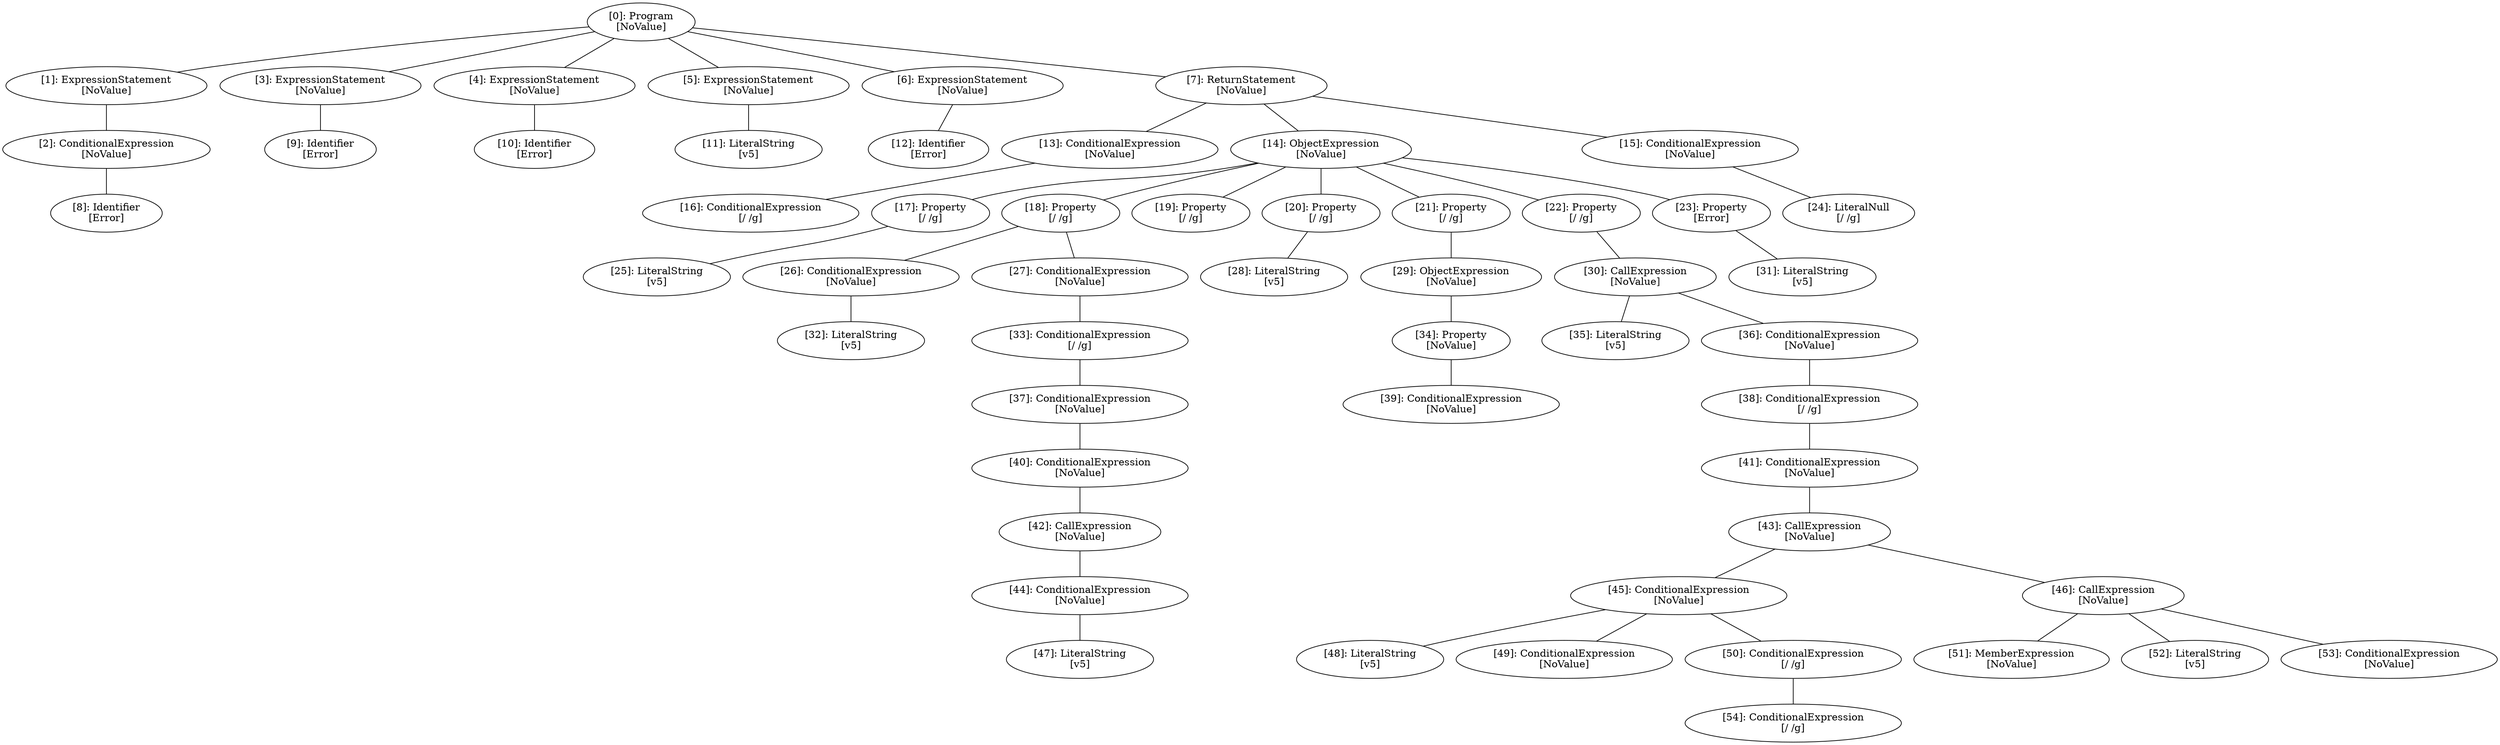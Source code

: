 // Result
graph {
	0 [label="[0]: Program
[NoValue]"]
	1 [label="[1]: ExpressionStatement
[NoValue]"]
	2 [label="[2]: ConditionalExpression
[NoValue]"]
	3 [label="[3]: ExpressionStatement
[NoValue]"]
	4 [label="[4]: ExpressionStatement
[NoValue]"]
	5 [label="[5]: ExpressionStatement
[NoValue]"]
	6 [label="[6]: ExpressionStatement
[NoValue]"]
	7 [label="[7]: ReturnStatement
[NoValue]"]
	8 [label="[8]: Identifier
[Error]"]
	9 [label="[9]: Identifier
[Error]"]
	10 [label="[10]: Identifier
[Error]"]
	11 [label="[11]: LiteralString
[v5]"]
	12 [label="[12]: Identifier
[Error]"]
	13 [label="[13]: ConditionalExpression
[NoValue]"]
	14 [label="[14]: ObjectExpression
[NoValue]"]
	15 [label="[15]: ConditionalExpression
[NoValue]"]
	16 [label="[16]: ConditionalExpression
[/ /g]"]
	17 [label="[17]: Property
[/ /g]"]
	18 [label="[18]: Property
[/ /g]"]
	19 [label="[19]: Property
[/ /g]"]
	20 [label="[20]: Property
[/ /g]"]
	21 [label="[21]: Property
[/ /g]"]
	22 [label="[22]: Property
[/ /g]"]
	23 [label="[23]: Property
[Error]"]
	24 [label="[24]: LiteralNull
[/ /g]"]
	25 [label="[25]: LiteralString
[v5]"]
	26 [label="[26]: ConditionalExpression
[NoValue]"]
	27 [label="[27]: ConditionalExpression
[NoValue]"]
	28 [label="[28]: LiteralString
[v5]"]
	29 [label="[29]: ObjectExpression
[NoValue]"]
	30 [label="[30]: CallExpression
[NoValue]"]
	31 [label="[31]: LiteralString
[v5]"]
	32 [label="[32]: LiteralString
[v5]"]
	33 [label="[33]: ConditionalExpression
[/ /g]"]
	34 [label="[34]: Property
[NoValue]"]
	35 [label="[35]: LiteralString
[v5]"]
	36 [label="[36]: ConditionalExpression
[NoValue]"]
	37 [label="[37]: ConditionalExpression
[NoValue]"]
	38 [label="[38]: ConditionalExpression
[/ /g]"]
	39 [label="[39]: ConditionalExpression
[NoValue]"]
	40 [label="[40]: ConditionalExpression
[NoValue]"]
	41 [label="[41]: ConditionalExpression
[NoValue]"]
	42 [label="[42]: CallExpression
[NoValue]"]
	43 [label="[43]: CallExpression
[NoValue]"]
	44 [label="[44]: ConditionalExpression
[NoValue]"]
	45 [label="[45]: ConditionalExpression
[NoValue]"]
	46 [label="[46]: CallExpression
[NoValue]"]
	47 [label="[47]: LiteralString
[v5]"]
	48 [label="[48]: LiteralString
[v5]"]
	49 [label="[49]: ConditionalExpression
[NoValue]"]
	50 [label="[50]: ConditionalExpression
[/ /g]"]
	51 [label="[51]: MemberExpression
[NoValue]"]
	52 [label="[52]: LiteralString
[v5]"]
	53 [label="[53]: ConditionalExpression
[NoValue]"]
	54 [label="[54]: ConditionalExpression
[/ /g]"]
	0 -- 1
	0 -- 3
	0 -- 4
	0 -- 5
	0 -- 6
	0 -- 7
	1 -- 2
	2 -- 8
	3 -- 9
	4 -- 10
	5 -- 11
	6 -- 12
	7 -- 13
	7 -- 14
	7 -- 15
	13 -- 16
	14 -- 17
	14 -- 18
	14 -- 19
	14 -- 20
	14 -- 21
	14 -- 22
	14 -- 23
	15 -- 24
	17 -- 25
	18 -- 26
	18 -- 27
	20 -- 28
	21 -- 29
	22 -- 30
	23 -- 31
	26 -- 32
	27 -- 33
	29 -- 34
	30 -- 35
	30 -- 36
	33 -- 37
	34 -- 39
	36 -- 38
	37 -- 40
	38 -- 41
	40 -- 42
	41 -- 43
	42 -- 44
	43 -- 45
	43 -- 46
	44 -- 47
	45 -- 48
	45 -- 49
	45 -- 50
	46 -- 51
	46 -- 52
	46 -- 53
	50 -- 54
}
